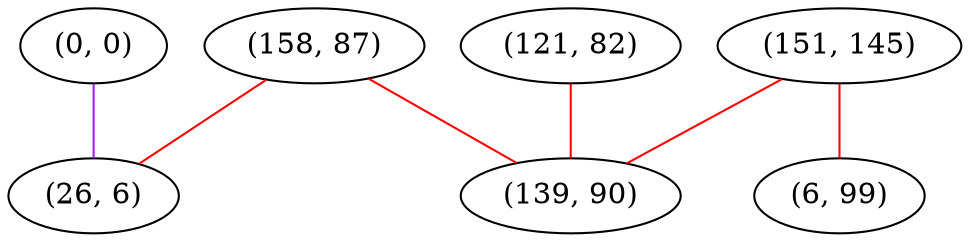graph "" {
"(0, 0)";
"(151, 145)";
"(121, 82)";
"(158, 87)";
"(6, 99)";
"(139, 90)";
"(26, 6)";
"(0, 0)" -- "(26, 6)"  [color=purple, key=0, weight=4];
"(151, 145)" -- "(6, 99)"  [color=red, key=0, weight=1];
"(151, 145)" -- "(139, 90)"  [color=red, key=0, weight=1];
"(121, 82)" -- "(139, 90)"  [color=red, key=0, weight=1];
"(158, 87)" -- "(139, 90)"  [color=red, key=0, weight=1];
"(158, 87)" -- "(26, 6)"  [color=red, key=0, weight=1];
}
